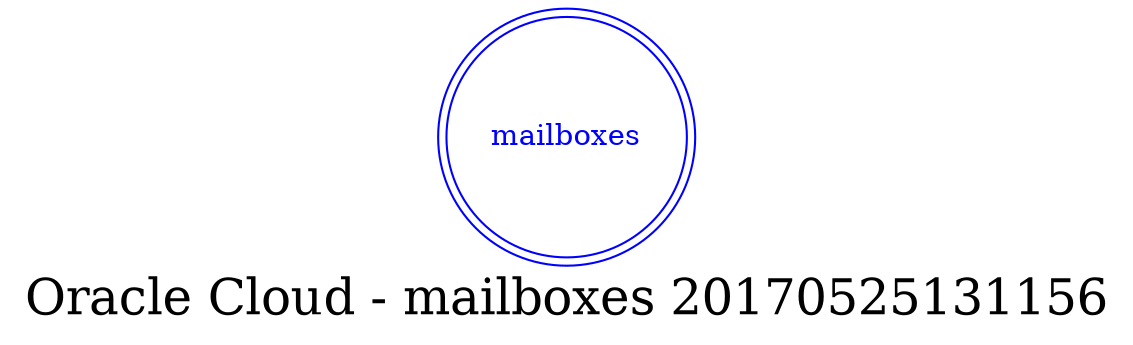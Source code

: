 digraph LexiconGraph {
graph[label="Oracle Cloud - mailboxes 20170525131156", fontsize=24]
splines=true
"mailboxes" [color=blue, fontcolor=blue, shape=doublecircle]
}
